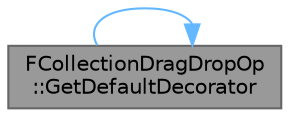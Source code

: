 digraph "FCollectionDragDropOp::GetDefaultDecorator"
{
 // INTERACTIVE_SVG=YES
 // LATEX_PDF_SIZE
  bgcolor="transparent";
  edge [fontname=Helvetica,fontsize=10,labelfontname=Helvetica,labelfontsize=10];
  node [fontname=Helvetica,fontsize=10,shape=box,height=0.2,width=0.4];
  rankdir="LR";
  Node1 [id="Node000001",label="FCollectionDragDropOp\l::GetDefaultDecorator",height=0.2,width=0.4,color="gray40", fillcolor="grey60", style="filled", fontcolor="black",tooltip="The widget decorator to use."];
  Node1 -> Node1 [id="edge1_Node000001_Node000001",color="steelblue1",style="solid",tooltip=" "];
}
